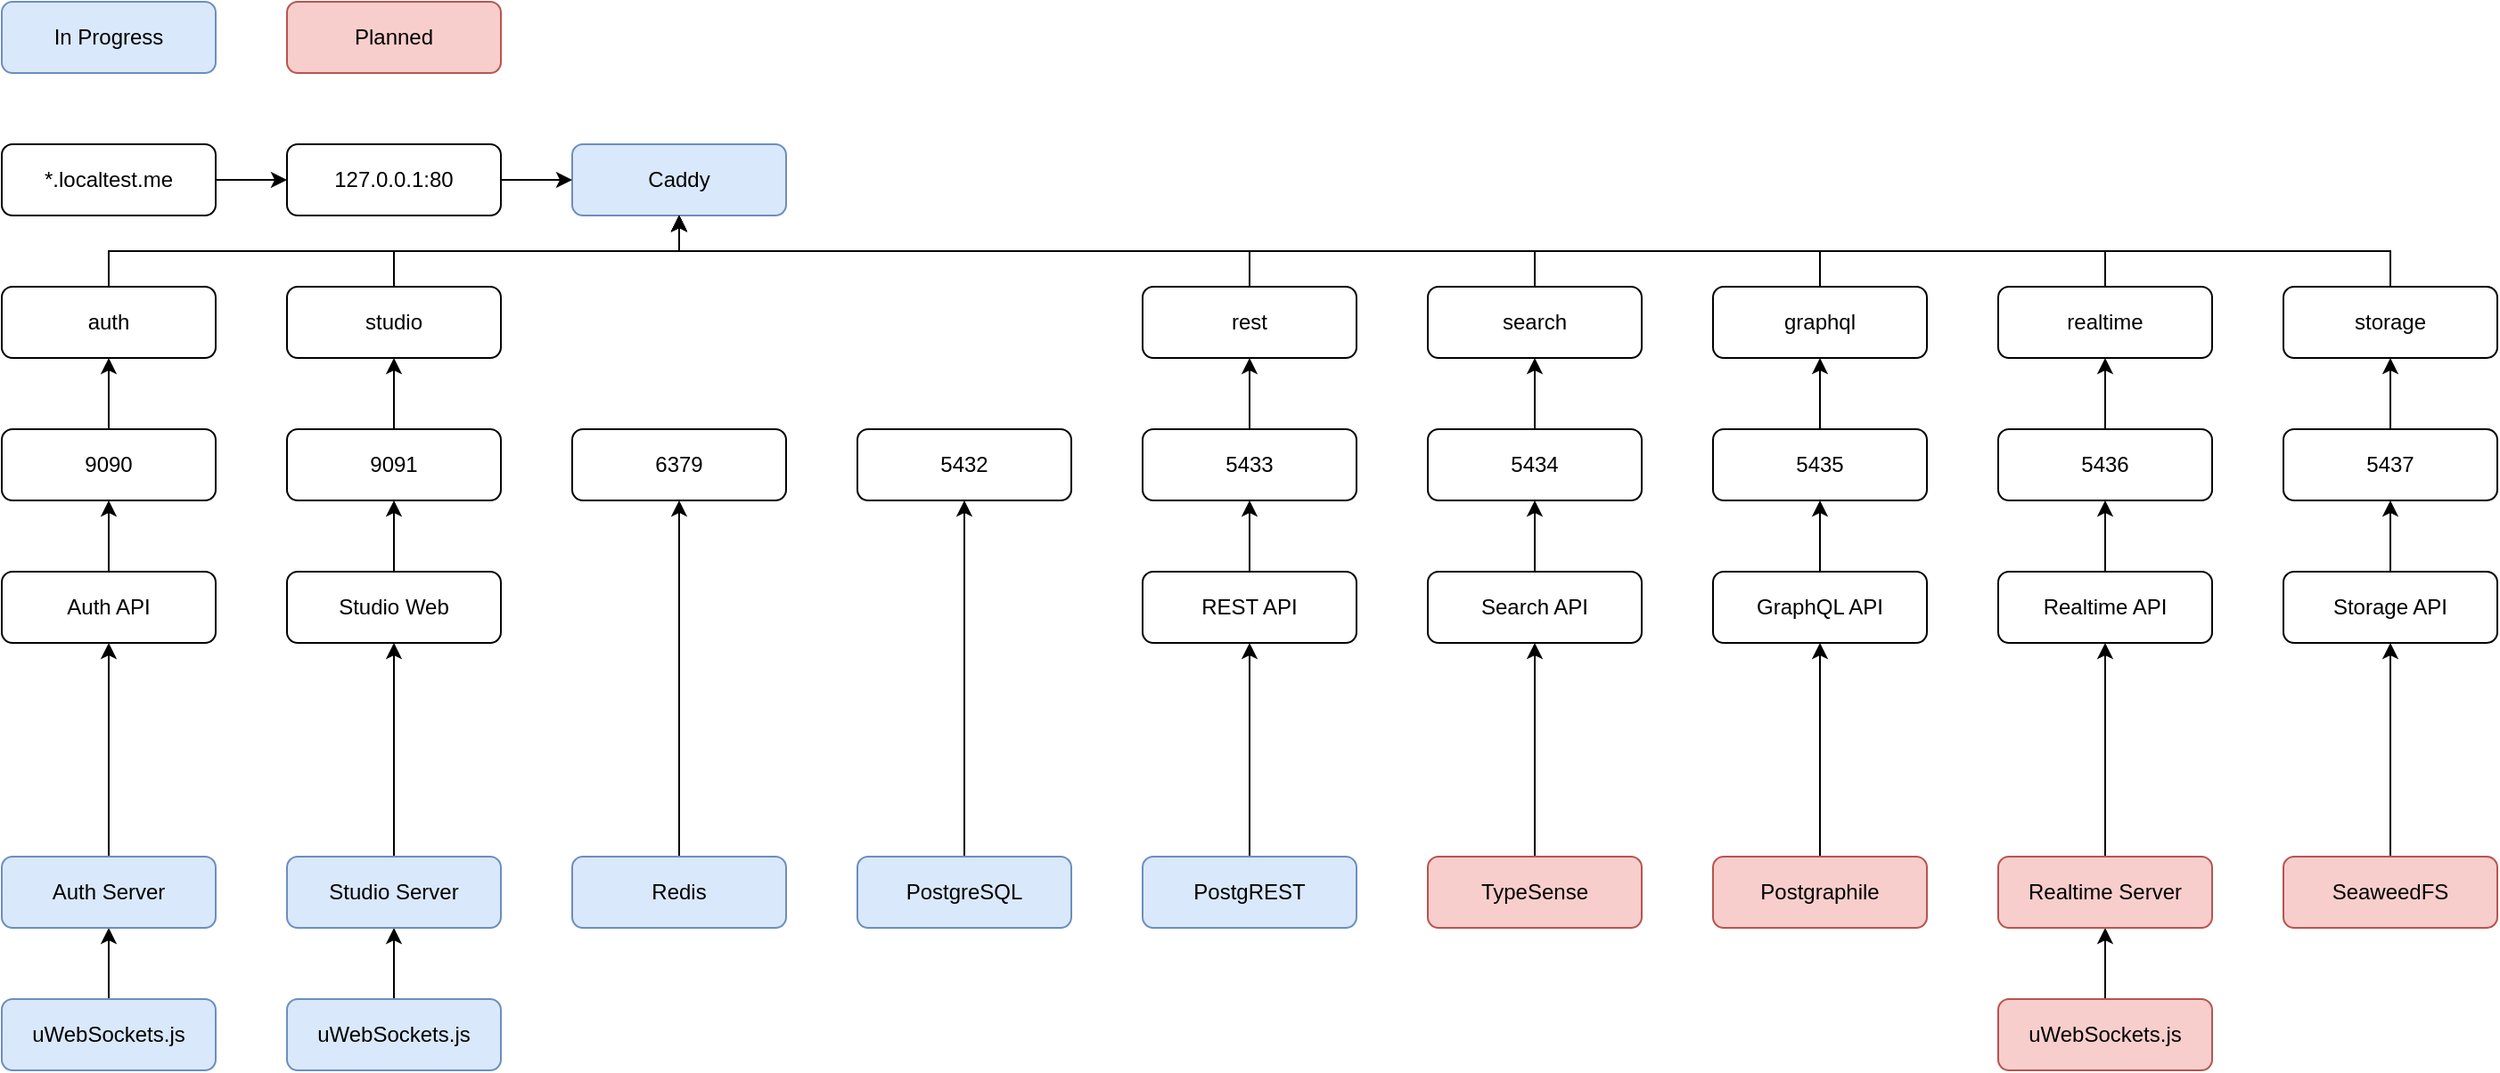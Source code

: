 <mxfile version="20.5.1" type="github">
  <diagram id="alioKIWW-ntm_tTrTaUi" name="Page-1">
    <mxGraphModel dx="1980" dy="1087" grid="1" gridSize="10" guides="1" tooltips="1" connect="1" arrows="1" fold="1" page="0" pageScale="1" pageWidth="850" pageHeight="1100" math="0" shadow="0">
      <root>
        <mxCell id="0" />
        <mxCell id="1" parent="0" />
        <mxCell id="NKJN_YEbcXlvaFziTQ4O-54" style="edgeStyle=orthogonalEdgeStyle;rounded=0;orthogonalLoop=1;jettySize=auto;html=1;exitX=0.5;exitY=0;exitDx=0;exitDy=0;entryX=0.5;entryY=1;entryDx=0;entryDy=0;" edge="1" parent="1" source="NKJN_YEbcXlvaFziTQ4O-1" target="NKJN_YEbcXlvaFziTQ4O-53">
          <mxGeometry relative="1" as="geometry" />
        </mxCell>
        <mxCell id="NKJN_YEbcXlvaFziTQ4O-1" value="PostgreSQL" style="rounded=1;whiteSpace=wrap;html=1;fillColor=#dae8fc;strokeColor=#6c8ebf;" vertex="1" parent="1">
          <mxGeometry x="-40" y="320" width="120" height="40" as="geometry" />
        </mxCell>
        <mxCell id="NKJN_YEbcXlvaFziTQ4O-10" style="edgeStyle=orthogonalEdgeStyle;rounded=0;orthogonalLoop=1;jettySize=auto;html=1;exitX=0.5;exitY=0;exitDx=0;exitDy=0;entryX=0.5;entryY=1;entryDx=0;entryDy=0;" edge="1" parent="1" source="NKJN_YEbcXlvaFziTQ4O-2" target="NKJN_YEbcXlvaFziTQ4O-4">
          <mxGeometry relative="1" as="geometry" />
        </mxCell>
        <mxCell id="NKJN_YEbcXlvaFziTQ4O-2" value="TypeSense" style="rounded=1;whiteSpace=wrap;html=1;fillColor=#f8cecc;strokeColor=#b85450;" vertex="1" parent="1">
          <mxGeometry x="280" y="320" width="120" height="40" as="geometry" />
        </mxCell>
        <mxCell id="NKJN_YEbcXlvaFziTQ4O-56" style="edgeStyle=orthogonalEdgeStyle;rounded=0;orthogonalLoop=1;jettySize=auto;html=1;exitX=0.5;exitY=0;exitDx=0;exitDy=0;entryX=0.5;entryY=1;entryDx=0;entryDy=0;" edge="1" parent="1" source="NKJN_YEbcXlvaFziTQ4O-3" target="NKJN_YEbcXlvaFziTQ4O-55">
          <mxGeometry relative="1" as="geometry" />
        </mxCell>
        <mxCell id="NKJN_YEbcXlvaFziTQ4O-3" value="Redis" style="rounded=1;whiteSpace=wrap;html=1;fillColor=#dae8fc;strokeColor=#6c8ebf;" vertex="1" parent="1">
          <mxGeometry x="-200" y="320" width="120" height="40" as="geometry" />
        </mxCell>
        <mxCell id="NKJN_YEbcXlvaFziTQ4O-40" style="edgeStyle=orthogonalEdgeStyle;rounded=0;orthogonalLoop=1;jettySize=auto;html=1;exitX=0.5;exitY=0;exitDx=0;exitDy=0;entryX=0.5;entryY=1;entryDx=0;entryDy=0;" edge="1" parent="1" source="NKJN_YEbcXlvaFziTQ4O-4" target="NKJN_YEbcXlvaFziTQ4O-22">
          <mxGeometry relative="1" as="geometry" />
        </mxCell>
        <mxCell id="NKJN_YEbcXlvaFziTQ4O-4" value="Search API" style="rounded=1;whiteSpace=wrap;html=1;" vertex="1" parent="1">
          <mxGeometry x="280" y="160" width="120" height="40" as="geometry" />
        </mxCell>
        <mxCell id="NKJN_YEbcXlvaFziTQ4O-8" style="edgeStyle=orthogonalEdgeStyle;rounded=0;orthogonalLoop=1;jettySize=auto;html=1;exitX=0.5;exitY=0;exitDx=0;exitDy=0;entryX=0.5;entryY=1;entryDx=0;entryDy=0;" edge="1" parent="1" source="NKJN_YEbcXlvaFziTQ4O-5" target="NKJN_YEbcXlvaFziTQ4O-6">
          <mxGeometry relative="1" as="geometry" />
        </mxCell>
        <mxCell id="NKJN_YEbcXlvaFziTQ4O-5" value="PostgREST" style="rounded=1;whiteSpace=wrap;html=1;fillColor=#dae8fc;strokeColor=#6c8ebf;" vertex="1" parent="1">
          <mxGeometry x="120" y="320" width="120" height="40" as="geometry" />
        </mxCell>
        <mxCell id="NKJN_YEbcXlvaFziTQ4O-38" style="edgeStyle=orthogonalEdgeStyle;rounded=0;orthogonalLoop=1;jettySize=auto;html=1;exitX=0.5;exitY=0;exitDx=0;exitDy=0;entryX=0.5;entryY=1;entryDx=0;entryDy=0;" edge="1" parent="1" source="NKJN_YEbcXlvaFziTQ4O-6" target="NKJN_YEbcXlvaFziTQ4O-21">
          <mxGeometry relative="1" as="geometry" />
        </mxCell>
        <mxCell id="NKJN_YEbcXlvaFziTQ4O-6" value="REST API" style="rounded=1;whiteSpace=wrap;html=1;" vertex="1" parent="1">
          <mxGeometry x="120" y="160" width="120" height="40" as="geometry" />
        </mxCell>
        <mxCell id="NKJN_YEbcXlvaFziTQ4O-16" style="edgeStyle=orthogonalEdgeStyle;rounded=0;orthogonalLoop=1;jettySize=auto;html=1;exitX=0.5;exitY=0;exitDx=0;exitDy=0;entryX=0.5;entryY=1;entryDx=0;entryDy=0;" edge="1" parent="1" source="NKJN_YEbcXlvaFziTQ4O-11" target="NKJN_YEbcXlvaFziTQ4O-12">
          <mxGeometry relative="1" as="geometry" />
        </mxCell>
        <mxCell id="NKJN_YEbcXlvaFziTQ4O-11" value="SeaweedFS" style="rounded=1;whiteSpace=wrap;html=1;fillColor=#f8cecc;strokeColor=#b85450;" vertex="1" parent="1">
          <mxGeometry x="760" y="320" width="120" height="40" as="geometry" />
        </mxCell>
        <mxCell id="NKJN_YEbcXlvaFziTQ4O-41" style="edgeStyle=orthogonalEdgeStyle;rounded=0;orthogonalLoop=1;jettySize=auto;html=1;exitX=0.5;exitY=0;exitDx=0;exitDy=0;entryX=0.5;entryY=1;entryDx=0;entryDy=0;" edge="1" parent="1" source="NKJN_YEbcXlvaFziTQ4O-12" target="NKJN_YEbcXlvaFziTQ4O-23">
          <mxGeometry relative="1" as="geometry" />
        </mxCell>
        <mxCell id="NKJN_YEbcXlvaFziTQ4O-12" value="Storage API" style="rounded=1;whiteSpace=wrap;html=1;" vertex="1" parent="1">
          <mxGeometry x="760" y="160" width="120" height="40" as="geometry" />
        </mxCell>
        <mxCell id="NKJN_YEbcXlvaFziTQ4O-32" style="edgeStyle=orthogonalEdgeStyle;rounded=0;orthogonalLoop=1;jettySize=auto;html=1;exitX=0.5;exitY=0;exitDx=0;exitDy=0;entryX=0.5;entryY=1;entryDx=0;entryDy=0;" edge="1" parent="1" source="NKJN_YEbcXlvaFziTQ4O-13" target="NKJN_YEbcXlvaFziTQ4O-30">
          <mxGeometry relative="1" as="geometry" />
        </mxCell>
        <mxCell id="NKJN_YEbcXlvaFziTQ4O-13" value="uWebSockets.js" style="rounded=1;whiteSpace=wrap;html=1;fillColor=#dae8fc;strokeColor=#6c8ebf;" vertex="1" parent="1">
          <mxGeometry x="-520" y="400" width="120" height="40" as="geometry" />
        </mxCell>
        <mxCell id="NKJN_YEbcXlvaFziTQ4O-37" style="edgeStyle=orthogonalEdgeStyle;rounded=0;orthogonalLoop=1;jettySize=auto;html=1;exitX=0.5;exitY=0;exitDx=0;exitDy=0;entryX=0.5;entryY=1;entryDx=0;entryDy=0;" edge="1" parent="1" source="NKJN_YEbcXlvaFziTQ4O-14" target="NKJN_YEbcXlvaFziTQ4O-20">
          <mxGeometry relative="1" as="geometry" />
        </mxCell>
        <mxCell id="NKJN_YEbcXlvaFziTQ4O-14" value="Auth API" style="rounded=1;whiteSpace=wrap;html=1;" vertex="1" parent="1">
          <mxGeometry x="-520" y="160" width="120" height="40" as="geometry" />
        </mxCell>
        <mxCell id="NKJN_YEbcXlvaFziTQ4O-19" value="Caddy" style="rounded=1;whiteSpace=wrap;html=1;fillColor=#dae8fc;strokeColor=#6c8ebf;" vertex="1" parent="1">
          <mxGeometry x="-200" y="-80" width="120" height="40" as="geometry" />
        </mxCell>
        <mxCell id="NKJN_YEbcXlvaFziTQ4O-77" style="edgeStyle=orthogonalEdgeStyle;rounded=0;orthogonalLoop=1;jettySize=auto;html=1;exitX=0.5;exitY=0;exitDx=0;exitDy=0;entryX=0.5;entryY=1;entryDx=0;entryDy=0;" edge="1" parent="1" source="NKJN_YEbcXlvaFziTQ4O-20" target="NKJN_YEbcXlvaFziTQ4O-57">
          <mxGeometry relative="1" as="geometry" />
        </mxCell>
        <mxCell id="NKJN_YEbcXlvaFziTQ4O-20" value="9090" style="rounded=1;whiteSpace=wrap;html=1;" vertex="1" parent="1">
          <mxGeometry x="-520" y="80" width="120" height="40" as="geometry" />
        </mxCell>
        <mxCell id="NKJN_YEbcXlvaFziTQ4O-79" style="edgeStyle=orthogonalEdgeStyle;rounded=0;orthogonalLoop=1;jettySize=auto;html=1;exitX=0.5;exitY=0;exitDx=0;exitDy=0;entryX=0.5;entryY=1;entryDx=0;entryDy=0;" edge="1" parent="1" source="NKJN_YEbcXlvaFziTQ4O-21" target="NKJN_YEbcXlvaFziTQ4O-70">
          <mxGeometry relative="1" as="geometry" />
        </mxCell>
        <mxCell id="NKJN_YEbcXlvaFziTQ4O-21" value="5433" style="rounded=1;whiteSpace=wrap;html=1;" vertex="1" parent="1">
          <mxGeometry x="120" y="80" width="120" height="40" as="geometry" />
        </mxCell>
        <mxCell id="NKJN_YEbcXlvaFziTQ4O-80" style="edgeStyle=orthogonalEdgeStyle;rounded=0;orthogonalLoop=1;jettySize=auto;html=1;exitX=0.5;exitY=0;exitDx=0;exitDy=0;entryX=0.5;entryY=1;entryDx=0;entryDy=0;" edge="1" parent="1" source="NKJN_YEbcXlvaFziTQ4O-22" target="NKJN_YEbcXlvaFziTQ4O-71">
          <mxGeometry relative="1" as="geometry" />
        </mxCell>
        <mxCell id="NKJN_YEbcXlvaFziTQ4O-22" value="5434" style="rounded=1;whiteSpace=wrap;html=1;" vertex="1" parent="1">
          <mxGeometry x="280" y="80" width="120" height="40" as="geometry" />
        </mxCell>
        <mxCell id="NKJN_YEbcXlvaFziTQ4O-83" style="edgeStyle=orthogonalEdgeStyle;rounded=0;orthogonalLoop=1;jettySize=auto;html=1;exitX=0.5;exitY=0;exitDx=0;exitDy=0;entryX=0.5;entryY=1;entryDx=0;entryDy=0;" edge="1" parent="1" source="NKJN_YEbcXlvaFziTQ4O-23" target="NKJN_YEbcXlvaFziTQ4O-74">
          <mxGeometry relative="1" as="geometry" />
        </mxCell>
        <mxCell id="NKJN_YEbcXlvaFziTQ4O-23" value="5437" style="rounded=1;whiteSpace=wrap;html=1;" vertex="1" parent="1">
          <mxGeometry x="760" y="80" width="120" height="40" as="geometry" />
        </mxCell>
        <mxCell id="NKJN_YEbcXlvaFziTQ4O-34" style="edgeStyle=orthogonalEdgeStyle;rounded=0;orthogonalLoop=1;jettySize=auto;html=1;exitX=0.5;exitY=0;exitDx=0;exitDy=0;entryX=0.5;entryY=1;entryDx=0;entryDy=0;" edge="1" parent="1" source="NKJN_YEbcXlvaFziTQ4O-24" target="NKJN_YEbcXlvaFziTQ4O-31">
          <mxGeometry relative="1" as="geometry" />
        </mxCell>
        <mxCell id="NKJN_YEbcXlvaFziTQ4O-24" value="uWebSockets.js" style="rounded=1;whiteSpace=wrap;html=1;fillColor=#f8cecc;strokeColor=#b85450;" vertex="1" parent="1">
          <mxGeometry x="600" y="400" width="120" height="40" as="geometry" />
        </mxCell>
        <mxCell id="NKJN_YEbcXlvaFziTQ4O-39" style="edgeStyle=orthogonalEdgeStyle;rounded=0;orthogonalLoop=1;jettySize=auto;html=1;exitX=0.5;exitY=0;exitDx=0;exitDy=0;entryX=0.5;entryY=1;entryDx=0;entryDy=0;" edge="1" parent="1" source="NKJN_YEbcXlvaFziTQ4O-25" target="NKJN_YEbcXlvaFziTQ4O-26">
          <mxGeometry relative="1" as="geometry" />
        </mxCell>
        <mxCell id="NKJN_YEbcXlvaFziTQ4O-25" value="&lt;div&gt;Realtime API&lt;/div&gt;" style="rounded=1;whiteSpace=wrap;html=1;" vertex="1" parent="1">
          <mxGeometry x="600" y="160" width="120" height="40" as="geometry" />
        </mxCell>
        <mxCell id="NKJN_YEbcXlvaFziTQ4O-82" style="edgeStyle=orthogonalEdgeStyle;rounded=0;orthogonalLoop=1;jettySize=auto;html=1;exitX=0.5;exitY=0;exitDx=0;exitDy=0;entryX=0.5;entryY=1;entryDx=0;entryDy=0;" edge="1" parent="1" source="NKJN_YEbcXlvaFziTQ4O-26" target="NKJN_YEbcXlvaFziTQ4O-73">
          <mxGeometry relative="1" as="geometry" />
        </mxCell>
        <mxCell id="NKJN_YEbcXlvaFziTQ4O-26" value="5436" style="rounded=1;whiteSpace=wrap;html=1;" vertex="1" parent="1">
          <mxGeometry x="600" y="80" width="120" height="40" as="geometry" />
        </mxCell>
        <mxCell id="NKJN_YEbcXlvaFziTQ4O-33" style="edgeStyle=orthogonalEdgeStyle;rounded=0;orthogonalLoop=1;jettySize=auto;html=1;exitX=0.5;exitY=0;exitDx=0;exitDy=0;entryX=0.5;entryY=1;entryDx=0;entryDy=0;" edge="1" parent="1" source="NKJN_YEbcXlvaFziTQ4O-30" target="NKJN_YEbcXlvaFziTQ4O-14">
          <mxGeometry relative="1" as="geometry" />
        </mxCell>
        <mxCell id="NKJN_YEbcXlvaFziTQ4O-30" value="Auth Server" style="rounded=1;whiteSpace=wrap;html=1;fillColor=#dae8fc;strokeColor=#6c8ebf;" vertex="1" parent="1">
          <mxGeometry x="-520" y="320" width="120" height="40" as="geometry" />
        </mxCell>
        <mxCell id="NKJN_YEbcXlvaFziTQ4O-35" style="edgeStyle=orthogonalEdgeStyle;rounded=0;orthogonalLoop=1;jettySize=auto;html=1;exitX=0.5;exitY=0;exitDx=0;exitDy=0;entryX=0.5;entryY=1;entryDx=0;entryDy=0;" edge="1" parent="1" source="NKJN_YEbcXlvaFziTQ4O-31" target="NKJN_YEbcXlvaFziTQ4O-25">
          <mxGeometry relative="1" as="geometry" />
        </mxCell>
        <mxCell id="NKJN_YEbcXlvaFziTQ4O-31" value="Realtime Server" style="rounded=1;whiteSpace=wrap;html=1;fillColor=#f8cecc;strokeColor=#b85450;" vertex="1" parent="1">
          <mxGeometry x="600" y="320" width="120" height="40" as="geometry" />
        </mxCell>
        <mxCell id="NKJN_YEbcXlvaFziTQ4O-46" style="edgeStyle=orthogonalEdgeStyle;rounded=0;orthogonalLoop=1;jettySize=auto;html=1;exitX=0.5;exitY=0;exitDx=0;exitDy=0;entryX=0.5;entryY=1;entryDx=0;entryDy=0;" edge="1" parent="1" source="NKJN_YEbcXlvaFziTQ4O-42" target="NKJN_YEbcXlvaFziTQ4O-43">
          <mxGeometry relative="1" as="geometry" />
        </mxCell>
        <mxCell id="NKJN_YEbcXlvaFziTQ4O-42" value="uWebSockets.js" style="rounded=1;whiteSpace=wrap;html=1;fillColor=#dae8fc;strokeColor=#6c8ebf;" vertex="1" parent="1">
          <mxGeometry x="-360" y="400" width="120" height="40" as="geometry" />
        </mxCell>
        <mxCell id="NKJN_YEbcXlvaFziTQ4O-47" style="edgeStyle=orthogonalEdgeStyle;rounded=0;orthogonalLoop=1;jettySize=auto;html=1;exitX=0.5;exitY=0;exitDx=0;exitDy=0;entryX=0.5;entryY=1;entryDx=0;entryDy=0;" edge="1" parent="1" source="NKJN_YEbcXlvaFziTQ4O-43" target="NKJN_YEbcXlvaFziTQ4O-44">
          <mxGeometry relative="1" as="geometry" />
        </mxCell>
        <mxCell id="NKJN_YEbcXlvaFziTQ4O-43" value="Studio Server" style="rounded=1;whiteSpace=wrap;html=1;fillColor=#dae8fc;strokeColor=#6c8ebf;" vertex="1" parent="1">
          <mxGeometry x="-360" y="320" width="120" height="40" as="geometry" />
        </mxCell>
        <mxCell id="NKJN_YEbcXlvaFziTQ4O-48" style="edgeStyle=orthogonalEdgeStyle;rounded=0;orthogonalLoop=1;jettySize=auto;html=1;exitX=0.5;exitY=0;exitDx=0;exitDy=0;entryX=0.5;entryY=1;entryDx=0;entryDy=0;" edge="1" parent="1" source="NKJN_YEbcXlvaFziTQ4O-44" target="NKJN_YEbcXlvaFziTQ4O-45">
          <mxGeometry relative="1" as="geometry" />
        </mxCell>
        <mxCell id="NKJN_YEbcXlvaFziTQ4O-44" value="Studio Web" style="rounded=1;whiteSpace=wrap;html=1;" vertex="1" parent="1">
          <mxGeometry x="-360" y="160" width="120" height="40" as="geometry" />
        </mxCell>
        <mxCell id="NKJN_YEbcXlvaFziTQ4O-78" style="edgeStyle=orthogonalEdgeStyle;rounded=0;orthogonalLoop=1;jettySize=auto;html=1;exitX=0.5;exitY=0;exitDx=0;exitDy=0;entryX=0.5;entryY=1;entryDx=0;entryDy=0;" edge="1" parent="1" source="NKJN_YEbcXlvaFziTQ4O-45" target="NKJN_YEbcXlvaFziTQ4O-69">
          <mxGeometry relative="1" as="geometry" />
        </mxCell>
        <mxCell id="NKJN_YEbcXlvaFziTQ4O-45" value="9091" style="rounded=1;whiteSpace=wrap;html=1;" vertex="1" parent="1">
          <mxGeometry x="-360" y="80" width="120" height="40" as="geometry" />
        </mxCell>
        <mxCell id="NKJN_YEbcXlvaFziTQ4O-86" style="edgeStyle=orthogonalEdgeStyle;rounded=0;orthogonalLoop=1;jettySize=auto;html=1;exitX=1;exitY=0.5;exitDx=0;exitDy=0;entryX=0;entryY=0.5;entryDx=0;entryDy=0;" edge="1" parent="1" source="NKJN_YEbcXlvaFziTQ4O-49" target="NKJN_YEbcXlvaFziTQ4O-50">
          <mxGeometry relative="1" as="geometry" />
        </mxCell>
        <mxCell id="NKJN_YEbcXlvaFziTQ4O-49" value="*.localtest.me" style="rounded=1;whiteSpace=wrap;html=1;" vertex="1" parent="1">
          <mxGeometry x="-520" y="-80" width="120" height="40" as="geometry" />
        </mxCell>
        <mxCell id="NKJN_YEbcXlvaFziTQ4O-87" style="edgeStyle=orthogonalEdgeStyle;rounded=0;orthogonalLoop=1;jettySize=auto;html=1;exitX=1;exitY=0.5;exitDx=0;exitDy=0;entryX=0;entryY=0.5;entryDx=0;entryDy=0;" edge="1" parent="1" source="NKJN_YEbcXlvaFziTQ4O-50" target="NKJN_YEbcXlvaFziTQ4O-19">
          <mxGeometry relative="1" as="geometry" />
        </mxCell>
        <mxCell id="NKJN_YEbcXlvaFziTQ4O-50" value="127.0.0.1:80" style="rounded=1;whiteSpace=wrap;html=1;" vertex="1" parent="1">
          <mxGeometry x="-360" y="-80" width="120" height="40" as="geometry" />
        </mxCell>
        <mxCell id="NKJN_YEbcXlvaFziTQ4O-53" value="5432" style="rounded=1;whiteSpace=wrap;html=1;" vertex="1" parent="1">
          <mxGeometry x="-40" y="80" width="120" height="40" as="geometry" />
        </mxCell>
        <mxCell id="NKJN_YEbcXlvaFziTQ4O-55" value="6379" style="rounded=1;whiteSpace=wrap;html=1;" vertex="1" parent="1">
          <mxGeometry x="-200" y="80" width="120" height="40" as="geometry" />
        </mxCell>
        <mxCell id="NKJN_YEbcXlvaFziTQ4O-100" style="edgeStyle=orthogonalEdgeStyle;rounded=0;orthogonalLoop=1;jettySize=auto;html=1;exitX=0.5;exitY=0;exitDx=0;exitDy=0;entryX=0.5;entryY=1;entryDx=0;entryDy=0;" edge="1" parent="1" source="NKJN_YEbcXlvaFziTQ4O-57" target="NKJN_YEbcXlvaFziTQ4O-19">
          <mxGeometry relative="1" as="geometry" />
        </mxCell>
        <mxCell id="NKJN_YEbcXlvaFziTQ4O-57" value="auth" style="rounded=1;whiteSpace=wrap;html=1;" vertex="1" parent="1">
          <mxGeometry x="-520" width="120" height="40" as="geometry" />
        </mxCell>
        <mxCell id="NKJN_YEbcXlvaFziTQ4O-60" style="edgeStyle=orthogonalEdgeStyle;rounded=0;orthogonalLoop=1;jettySize=auto;html=1;exitX=0.5;exitY=0;exitDx=0;exitDy=0;entryX=0.5;entryY=1;entryDx=0;entryDy=0;" edge="1" source="NKJN_YEbcXlvaFziTQ4O-61" target="NKJN_YEbcXlvaFziTQ4O-63" parent="1">
          <mxGeometry relative="1" as="geometry" />
        </mxCell>
        <mxCell id="NKJN_YEbcXlvaFziTQ4O-61" value="Postgraphile" style="rounded=1;whiteSpace=wrap;html=1;fillColor=#f8cecc;strokeColor=#b85450;" vertex="1" parent="1">
          <mxGeometry x="440" y="320" width="120" height="40" as="geometry" />
        </mxCell>
        <mxCell id="NKJN_YEbcXlvaFziTQ4O-62" style="edgeStyle=orthogonalEdgeStyle;rounded=0;orthogonalLoop=1;jettySize=auto;html=1;exitX=0.5;exitY=0;exitDx=0;exitDy=0;entryX=0.5;entryY=1;entryDx=0;entryDy=0;" edge="1" source="NKJN_YEbcXlvaFziTQ4O-63" target="NKJN_YEbcXlvaFziTQ4O-64" parent="1">
          <mxGeometry relative="1" as="geometry" />
        </mxCell>
        <mxCell id="NKJN_YEbcXlvaFziTQ4O-63" value="GraphQL API" style="rounded=1;whiteSpace=wrap;html=1;" vertex="1" parent="1">
          <mxGeometry x="440" y="160" width="120" height="40" as="geometry" />
        </mxCell>
        <mxCell id="NKJN_YEbcXlvaFziTQ4O-81" style="edgeStyle=orthogonalEdgeStyle;rounded=0;orthogonalLoop=1;jettySize=auto;html=1;exitX=0.5;exitY=0;exitDx=0;exitDy=0;entryX=0.5;entryY=1;entryDx=0;entryDy=0;" edge="1" parent="1" source="NKJN_YEbcXlvaFziTQ4O-64" target="NKJN_YEbcXlvaFziTQ4O-72">
          <mxGeometry relative="1" as="geometry" />
        </mxCell>
        <mxCell id="NKJN_YEbcXlvaFziTQ4O-64" value="5435" style="rounded=1;whiteSpace=wrap;html=1;" vertex="1" parent="1">
          <mxGeometry x="440" y="80" width="120" height="40" as="geometry" />
        </mxCell>
        <mxCell id="NKJN_YEbcXlvaFziTQ4O-99" style="edgeStyle=orthogonalEdgeStyle;rounded=0;orthogonalLoop=1;jettySize=auto;html=1;exitX=0.5;exitY=0;exitDx=0;exitDy=0;entryX=0.5;entryY=1;entryDx=0;entryDy=0;" edge="1" parent="1" source="NKJN_YEbcXlvaFziTQ4O-69" target="NKJN_YEbcXlvaFziTQ4O-19">
          <mxGeometry relative="1" as="geometry" />
        </mxCell>
        <mxCell id="NKJN_YEbcXlvaFziTQ4O-69" value="studio" style="rounded=1;whiteSpace=wrap;html=1;" vertex="1" parent="1">
          <mxGeometry x="-360" width="120" height="40" as="geometry" />
        </mxCell>
        <mxCell id="NKJN_YEbcXlvaFziTQ4O-98" style="edgeStyle=orthogonalEdgeStyle;rounded=0;orthogonalLoop=1;jettySize=auto;html=1;exitX=0.5;exitY=0;exitDx=0;exitDy=0;entryX=0.5;entryY=1;entryDx=0;entryDy=0;" edge="1" parent="1" source="NKJN_YEbcXlvaFziTQ4O-70" target="NKJN_YEbcXlvaFziTQ4O-19">
          <mxGeometry relative="1" as="geometry" />
        </mxCell>
        <mxCell id="NKJN_YEbcXlvaFziTQ4O-70" value="rest" style="rounded=1;whiteSpace=wrap;html=1;" vertex="1" parent="1">
          <mxGeometry x="120" width="120" height="40" as="geometry" />
        </mxCell>
        <mxCell id="NKJN_YEbcXlvaFziTQ4O-97" style="edgeStyle=orthogonalEdgeStyle;rounded=0;orthogonalLoop=1;jettySize=auto;html=1;exitX=0.5;exitY=0;exitDx=0;exitDy=0;entryX=0.5;entryY=1;entryDx=0;entryDy=0;" edge="1" parent="1" source="NKJN_YEbcXlvaFziTQ4O-71" target="NKJN_YEbcXlvaFziTQ4O-19">
          <mxGeometry relative="1" as="geometry" />
        </mxCell>
        <mxCell id="NKJN_YEbcXlvaFziTQ4O-71" value="search" style="rounded=1;whiteSpace=wrap;html=1;" vertex="1" parent="1">
          <mxGeometry x="280" width="120" height="40" as="geometry" />
        </mxCell>
        <mxCell id="NKJN_YEbcXlvaFziTQ4O-96" style="edgeStyle=orthogonalEdgeStyle;rounded=0;orthogonalLoop=1;jettySize=auto;html=1;exitX=0.5;exitY=0;exitDx=0;exitDy=0;entryX=0.5;entryY=1;entryDx=0;entryDy=0;" edge="1" parent="1" source="NKJN_YEbcXlvaFziTQ4O-72" target="NKJN_YEbcXlvaFziTQ4O-19">
          <mxGeometry relative="1" as="geometry" />
        </mxCell>
        <mxCell id="NKJN_YEbcXlvaFziTQ4O-72" value="graphql" style="rounded=1;whiteSpace=wrap;html=1;" vertex="1" parent="1">
          <mxGeometry x="440" width="120" height="40" as="geometry" />
        </mxCell>
        <mxCell id="NKJN_YEbcXlvaFziTQ4O-95" style="edgeStyle=orthogonalEdgeStyle;rounded=0;orthogonalLoop=1;jettySize=auto;html=1;exitX=0.5;exitY=0;exitDx=0;exitDy=0;entryX=0.5;entryY=1;entryDx=0;entryDy=0;" edge="1" parent="1" source="NKJN_YEbcXlvaFziTQ4O-73" target="NKJN_YEbcXlvaFziTQ4O-19">
          <mxGeometry relative="1" as="geometry" />
        </mxCell>
        <mxCell id="NKJN_YEbcXlvaFziTQ4O-73" value="realtime" style="rounded=1;whiteSpace=wrap;html=1;" vertex="1" parent="1">
          <mxGeometry x="600" width="120" height="40" as="geometry" />
        </mxCell>
        <mxCell id="NKJN_YEbcXlvaFziTQ4O-94" style="edgeStyle=orthogonalEdgeStyle;rounded=0;orthogonalLoop=1;jettySize=auto;html=1;exitX=0.5;exitY=0;exitDx=0;exitDy=0;entryX=0.5;entryY=1;entryDx=0;entryDy=0;" edge="1" parent="1" source="NKJN_YEbcXlvaFziTQ4O-74" target="NKJN_YEbcXlvaFziTQ4O-19">
          <mxGeometry relative="1" as="geometry" />
        </mxCell>
        <mxCell id="NKJN_YEbcXlvaFziTQ4O-74" value="storage" style="rounded=1;whiteSpace=wrap;html=1;" vertex="1" parent="1">
          <mxGeometry x="760" width="120" height="40" as="geometry" />
        </mxCell>
        <mxCell id="NKJN_YEbcXlvaFziTQ4O-101" value="In Progress" style="rounded=1;whiteSpace=wrap;html=1;fillColor=#dae8fc;strokeColor=#6c8ebf;" vertex="1" parent="1">
          <mxGeometry x="-520" y="-160" width="120" height="40" as="geometry" />
        </mxCell>
        <mxCell id="NKJN_YEbcXlvaFziTQ4O-102" value="Planned" style="rounded=1;whiteSpace=wrap;html=1;fillColor=#f8cecc;strokeColor=#b85450;" vertex="1" parent="1">
          <mxGeometry x="-360" y="-160" width="120" height="40" as="geometry" />
        </mxCell>
      </root>
    </mxGraphModel>
  </diagram>
</mxfile>
